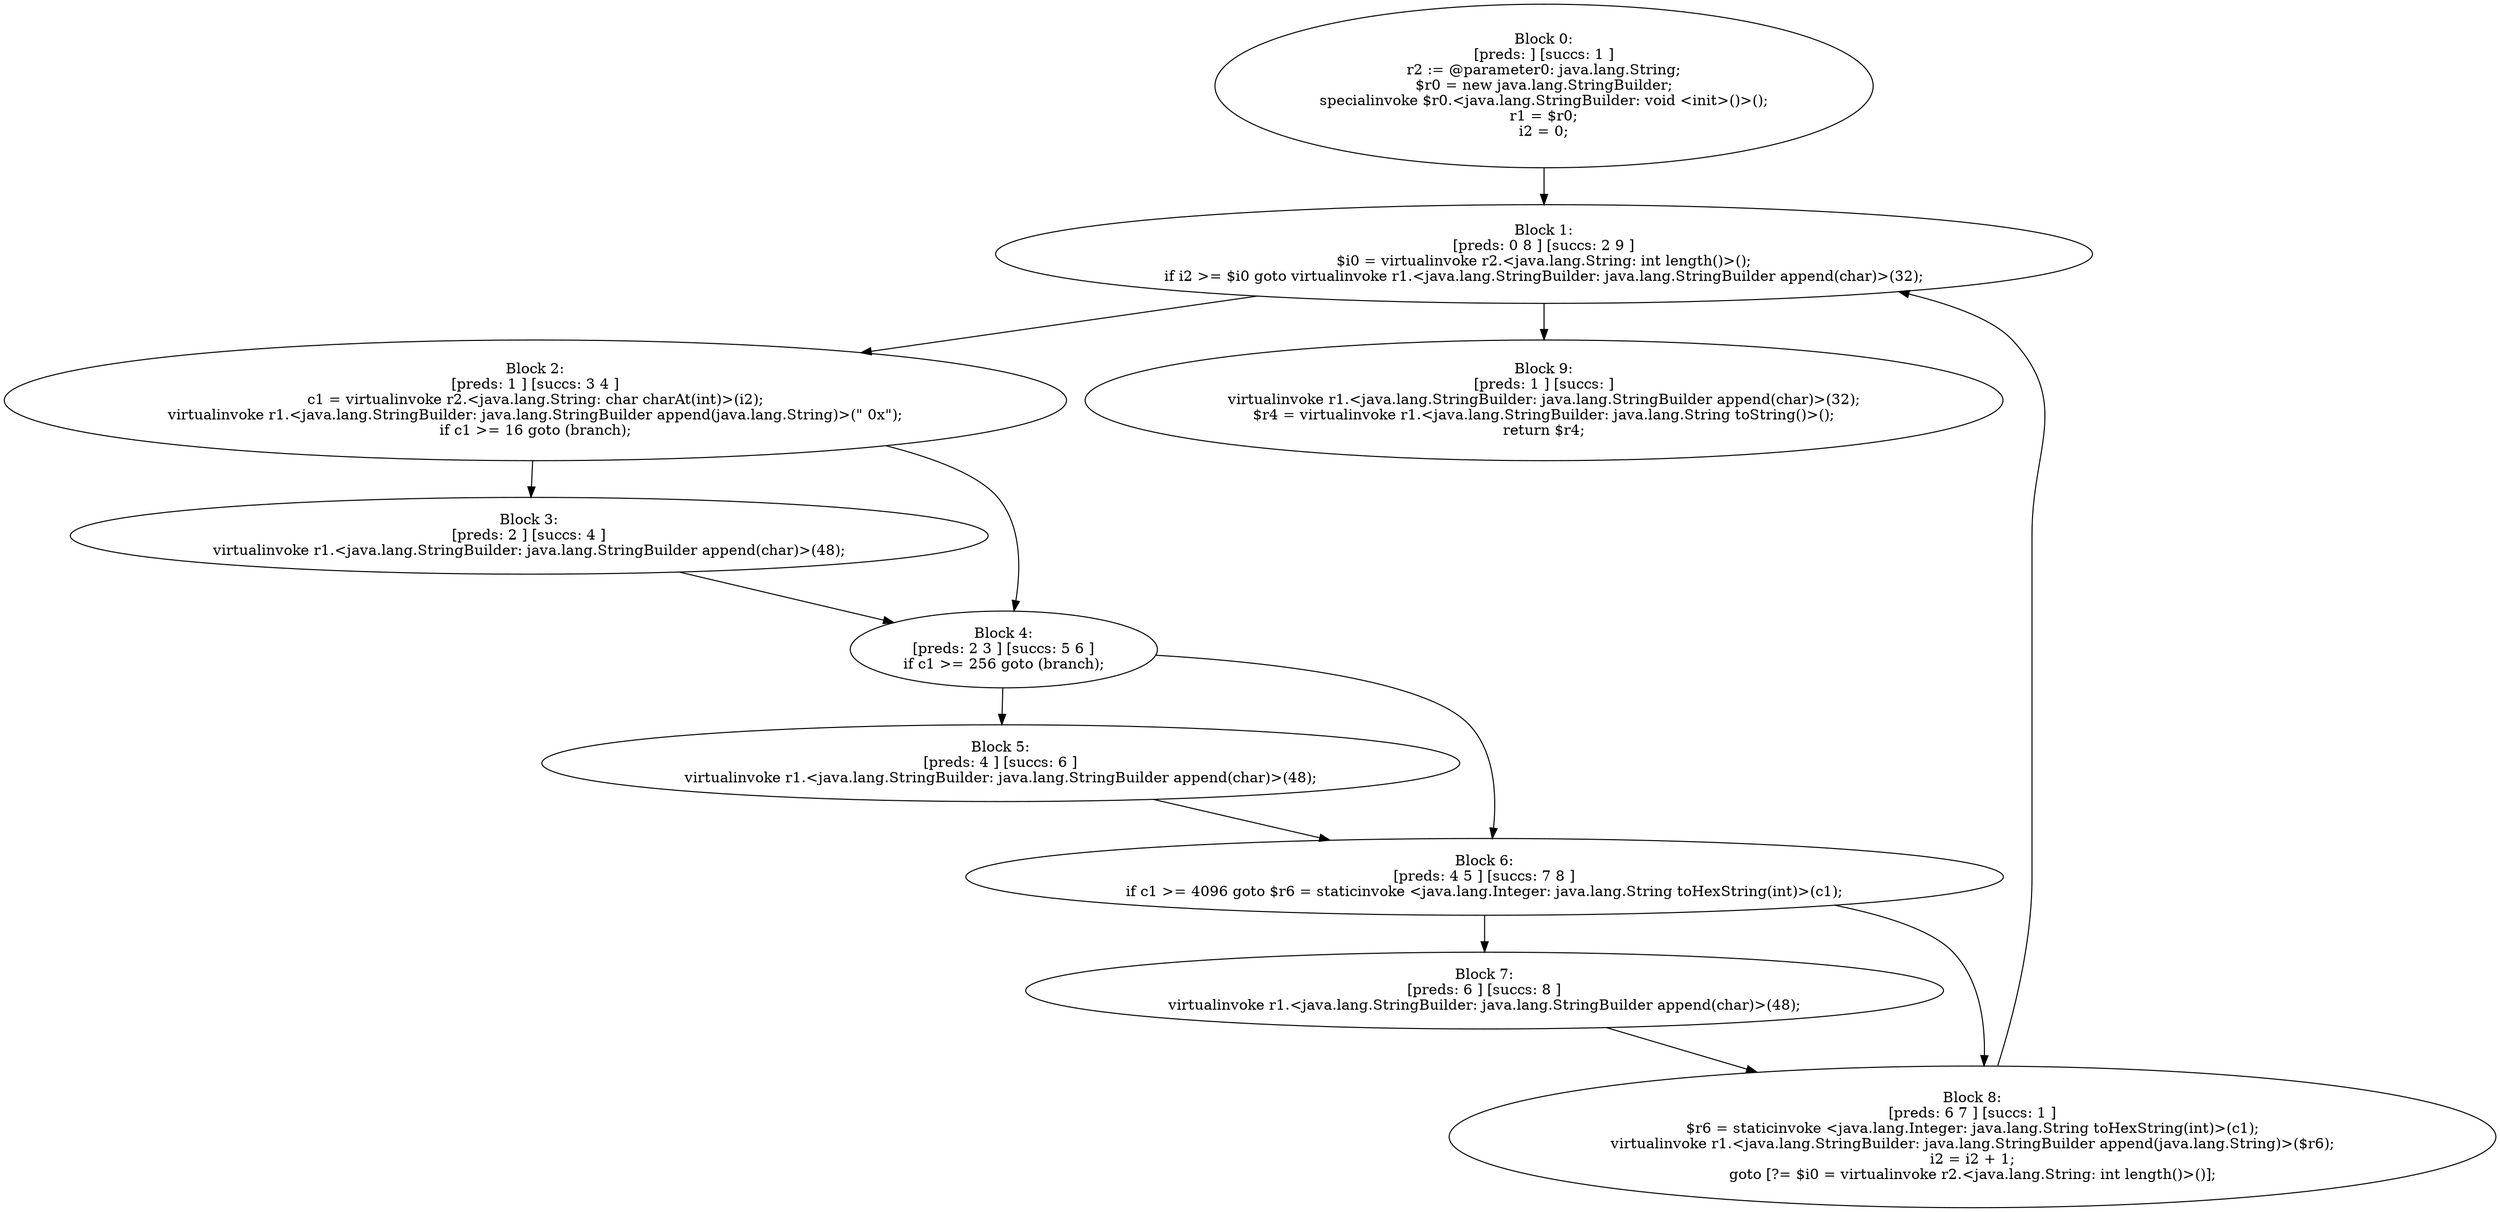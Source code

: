 digraph "unitGraph" {
    "Block 0:
[preds: ] [succs: 1 ]
r2 := @parameter0: java.lang.String;
$r0 = new java.lang.StringBuilder;
specialinvoke $r0.<java.lang.StringBuilder: void <init>()>();
r1 = $r0;
i2 = 0;
"
    "Block 1:
[preds: 0 8 ] [succs: 2 9 ]
$i0 = virtualinvoke r2.<java.lang.String: int length()>();
if i2 >= $i0 goto virtualinvoke r1.<java.lang.StringBuilder: java.lang.StringBuilder append(char)>(32);
"
    "Block 2:
[preds: 1 ] [succs: 3 4 ]
c1 = virtualinvoke r2.<java.lang.String: char charAt(int)>(i2);
virtualinvoke r1.<java.lang.StringBuilder: java.lang.StringBuilder append(java.lang.String)>(\" 0x\");
if c1 >= 16 goto (branch);
"
    "Block 3:
[preds: 2 ] [succs: 4 ]
virtualinvoke r1.<java.lang.StringBuilder: java.lang.StringBuilder append(char)>(48);
"
    "Block 4:
[preds: 2 3 ] [succs: 5 6 ]
if c1 >= 256 goto (branch);
"
    "Block 5:
[preds: 4 ] [succs: 6 ]
virtualinvoke r1.<java.lang.StringBuilder: java.lang.StringBuilder append(char)>(48);
"
    "Block 6:
[preds: 4 5 ] [succs: 7 8 ]
if c1 >= 4096 goto $r6 = staticinvoke <java.lang.Integer: java.lang.String toHexString(int)>(c1);
"
    "Block 7:
[preds: 6 ] [succs: 8 ]
virtualinvoke r1.<java.lang.StringBuilder: java.lang.StringBuilder append(char)>(48);
"
    "Block 8:
[preds: 6 7 ] [succs: 1 ]
$r6 = staticinvoke <java.lang.Integer: java.lang.String toHexString(int)>(c1);
virtualinvoke r1.<java.lang.StringBuilder: java.lang.StringBuilder append(java.lang.String)>($r6);
i2 = i2 + 1;
goto [?= $i0 = virtualinvoke r2.<java.lang.String: int length()>()];
"
    "Block 9:
[preds: 1 ] [succs: ]
virtualinvoke r1.<java.lang.StringBuilder: java.lang.StringBuilder append(char)>(32);
$r4 = virtualinvoke r1.<java.lang.StringBuilder: java.lang.String toString()>();
return $r4;
"
    "Block 0:
[preds: ] [succs: 1 ]
r2 := @parameter0: java.lang.String;
$r0 = new java.lang.StringBuilder;
specialinvoke $r0.<java.lang.StringBuilder: void <init>()>();
r1 = $r0;
i2 = 0;
"->"Block 1:
[preds: 0 8 ] [succs: 2 9 ]
$i0 = virtualinvoke r2.<java.lang.String: int length()>();
if i2 >= $i0 goto virtualinvoke r1.<java.lang.StringBuilder: java.lang.StringBuilder append(char)>(32);
";
    "Block 1:
[preds: 0 8 ] [succs: 2 9 ]
$i0 = virtualinvoke r2.<java.lang.String: int length()>();
if i2 >= $i0 goto virtualinvoke r1.<java.lang.StringBuilder: java.lang.StringBuilder append(char)>(32);
"->"Block 2:
[preds: 1 ] [succs: 3 4 ]
c1 = virtualinvoke r2.<java.lang.String: char charAt(int)>(i2);
virtualinvoke r1.<java.lang.StringBuilder: java.lang.StringBuilder append(java.lang.String)>(\" 0x\");
if c1 >= 16 goto (branch);
";
    "Block 1:
[preds: 0 8 ] [succs: 2 9 ]
$i0 = virtualinvoke r2.<java.lang.String: int length()>();
if i2 >= $i0 goto virtualinvoke r1.<java.lang.StringBuilder: java.lang.StringBuilder append(char)>(32);
"->"Block 9:
[preds: 1 ] [succs: ]
virtualinvoke r1.<java.lang.StringBuilder: java.lang.StringBuilder append(char)>(32);
$r4 = virtualinvoke r1.<java.lang.StringBuilder: java.lang.String toString()>();
return $r4;
";
    "Block 2:
[preds: 1 ] [succs: 3 4 ]
c1 = virtualinvoke r2.<java.lang.String: char charAt(int)>(i2);
virtualinvoke r1.<java.lang.StringBuilder: java.lang.StringBuilder append(java.lang.String)>(\" 0x\");
if c1 >= 16 goto (branch);
"->"Block 3:
[preds: 2 ] [succs: 4 ]
virtualinvoke r1.<java.lang.StringBuilder: java.lang.StringBuilder append(char)>(48);
";
    "Block 2:
[preds: 1 ] [succs: 3 4 ]
c1 = virtualinvoke r2.<java.lang.String: char charAt(int)>(i2);
virtualinvoke r1.<java.lang.StringBuilder: java.lang.StringBuilder append(java.lang.String)>(\" 0x\");
if c1 >= 16 goto (branch);
"->"Block 4:
[preds: 2 3 ] [succs: 5 6 ]
if c1 >= 256 goto (branch);
";
    "Block 3:
[preds: 2 ] [succs: 4 ]
virtualinvoke r1.<java.lang.StringBuilder: java.lang.StringBuilder append(char)>(48);
"->"Block 4:
[preds: 2 3 ] [succs: 5 6 ]
if c1 >= 256 goto (branch);
";
    "Block 4:
[preds: 2 3 ] [succs: 5 6 ]
if c1 >= 256 goto (branch);
"->"Block 5:
[preds: 4 ] [succs: 6 ]
virtualinvoke r1.<java.lang.StringBuilder: java.lang.StringBuilder append(char)>(48);
";
    "Block 4:
[preds: 2 3 ] [succs: 5 6 ]
if c1 >= 256 goto (branch);
"->"Block 6:
[preds: 4 5 ] [succs: 7 8 ]
if c1 >= 4096 goto $r6 = staticinvoke <java.lang.Integer: java.lang.String toHexString(int)>(c1);
";
    "Block 5:
[preds: 4 ] [succs: 6 ]
virtualinvoke r1.<java.lang.StringBuilder: java.lang.StringBuilder append(char)>(48);
"->"Block 6:
[preds: 4 5 ] [succs: 7 8 ]
if c1 >= 4096 goto $r6 = staticinvoke <java.lang.Integer: java.lang.String toHexString(int)>(c1);
";
    "Block 6:
[preds: 4 5 ] [succs: 7 8 ]
if c1 >= 4096 goto $r6 = staticinvoke <java.lang.Integer: java.lang.String toHexString(int)>(c1);
"->"Block 7:
[preds: 6 ] [succs: 8 ]
virtualinvoke r1.<java.lang.StringBuilder: java.lang.StringBuilder append(char)>(48);
";
    "Block 6:
[preds: 4 5 ] [succs: 7 8 ]
if c1 >= 4096 goto $r6 = staticinvoke <java.lang.Integer: java.lang.String toHexString(int)>(c1);
"->"Block 8:
[preds: 6 7 ] [succs: 1 ]
$r6 = staticinvoke <java.lang.Integer: java.lang.String toHexString(int)>(c1);
virtualinvoke r1.<java.lang.StringBuilder: java.lang.StringBuilder append(java.lang.String)>($r6);
i2 = i2 + 1;
goto [?= $i0 = virtualinvoke r2.<java.lang.String: int length()>()];
";
    "Block 7:
[preds: 6 ] [succs: 8 ]
virtualinvoke r1.<java.lang.StringBuilder: java.lang.StringBuilder append(char)>(48);
"->"Block 8:
[preds: 6 7 ] [succs: 1 ]
$r6 = staticinvoke <java.lang.Integer: java.lang.String toHexString(int)>(c1);
virtualinvoke r1.<java.lang.StringBuilder: java.lang.StringBuilder append(java.lang.String)>($r6);
i2 = i2 + 1;
goto [?= $i0 = virtualinvoke r2.<java.lang.String: int length()>()];
";
    "Block 8:
[preds: 6 7 ] [succs: 1 ]
$r6 = staticinvoke <java.lang.Integer: java.lang.String toHexString(int)>(c1);
virtualinvoke r1.<java.lang.StringBuilder: java.lang.StringBuilder append(java.lang.String)>($r6);
i2 = i2 + 1;
goto [?= $i0 = virtualinvoke r2.<java.lang.String: int length()>()];
"->"Block 1:
[preds: 0 8 ] [succs: 2 9 ]
$i0 = virtualinvoke r2.<java.lang.String: int length()>();
if i2 >= $i0 goto virtualinvoke r1.<java.lang.StringBuilder: java.lang.StringBuilder append(char)>(32);
";
}
